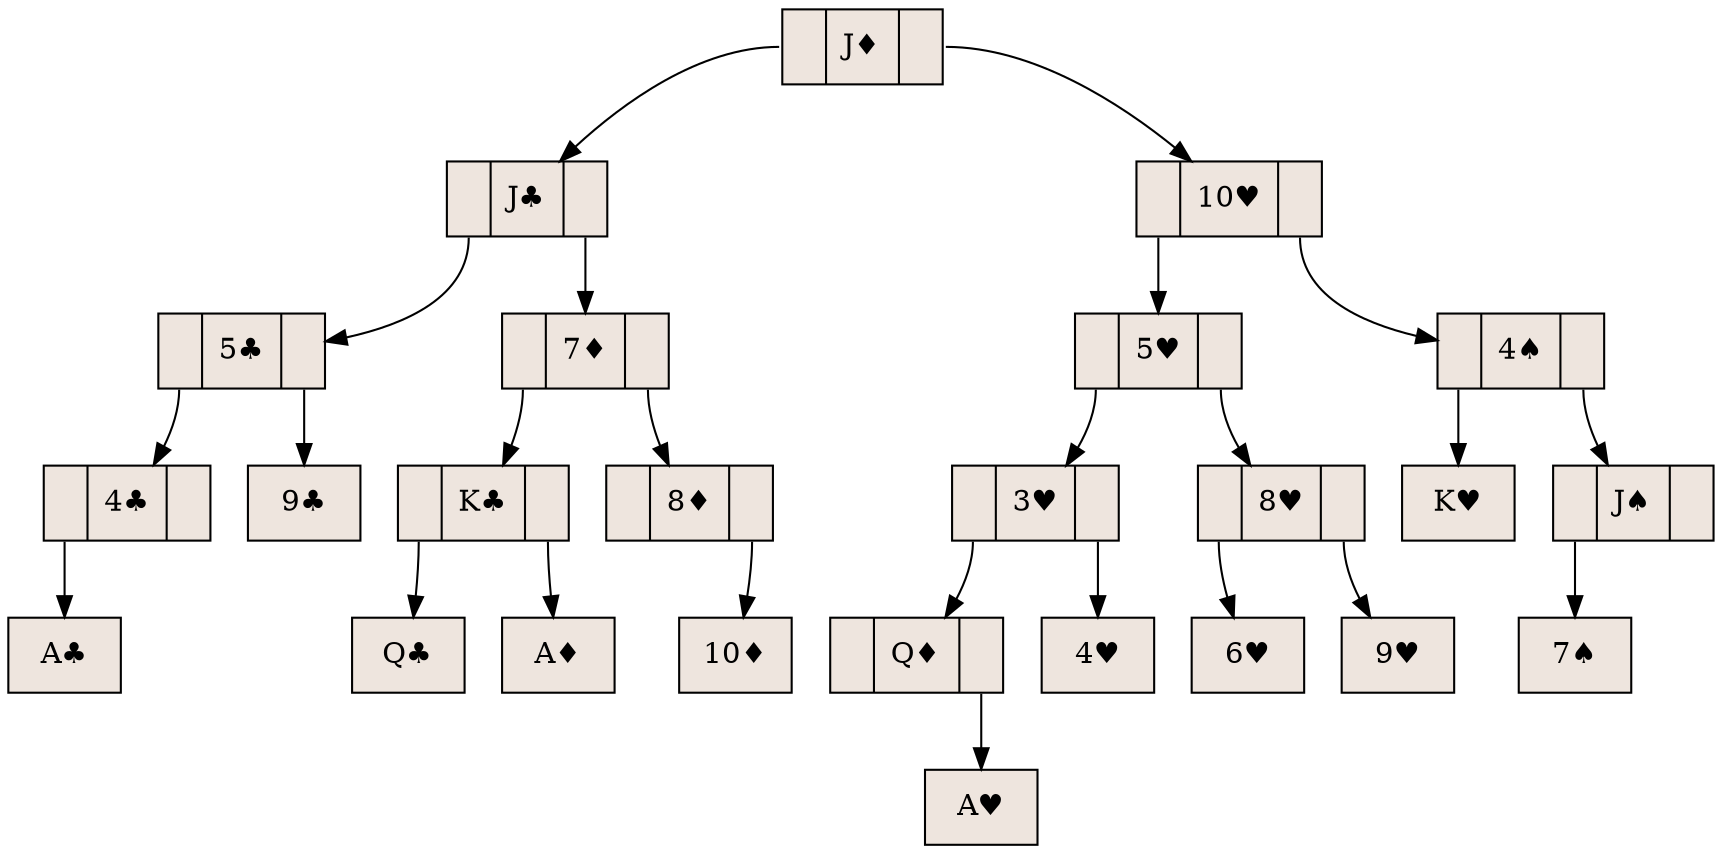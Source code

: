 digraph grafica{
rankdir=TB;
node [shape = record, style=filled, fillcolor=seashell2];
nodo31 [ label ="<C0>|J♦|<C1>"];
nodo11 [ label ="<C0>|J♣|<C1>"];
nodo5 [ label ="<C0>|5♣|<C1>"];
nodo4 [ label ="<C0>|4♣|<C1>"];
nodo1 [ label ="A♣"];
nodo4:C0->nodo1
nodo5:C0->nodo4
nodo9 [ label ="9♣"];
nodo5:C1->nodo9
nodo11:C0->nodo5
nodo27 [ label ="<C0>|7♦|<C1>"];
nodo13 [ label ="<C0>|K♣|<C1>"];
nodo12 [ label ="Q♣"];
nodo13:C0->nodo12
nodo21 [ label ="A♦"];
nodo13:C1->nodo21
nodo27:C0->nodo13
nodo28 [ label ="<C0>|8♦|<C1>"];
nodo30 [ label ="10♦"];
nodo28:C1->nodo30
nodo27:C1->nodo28
nodo11:C1->nodo27
nodo31:C0->nodo11
nodo50 [ label ="<C0>|10♥|<C1>"];
nodo45 [ label ="<C0>|5♥|<C1>"];
nodo43 [ label ="<C0>|3♥|<C1>"];
nodo32 [ label ="<C0>|Q♦|<C1>"];
nodo41 [ label ="A♥"];
nodo32:C1->nodo41
nodo43:C0->nodo32
nodo44 [ label ="4♥"];
nodo43:C1->nodo44
nodo45:C0->nodo43
nodo48 [ label ="<C0>|8♥|<C1>"];
nodo46 [ label ="6♥"];
nodo48:C0->nodo46
nodo49 [ label ="9♥"];
nodo48:C1->nodo49
nodo45:C1->nodo48
nodo50:C0->nodo45
nodo64 [ label ="<C0>|4♠|<C1>"];
nodo53 [ label ="K♥"];
nodo64:C0->nodo53
nodo71 [ label ="<C0>|J♠|<C1>"];
nodo67 [ label ="7♠"];
nodo71:C0->nodo67
nodo64:C1->nodo71
nodo50:C1->nodo64
nodo31:C1->nodo50
}
